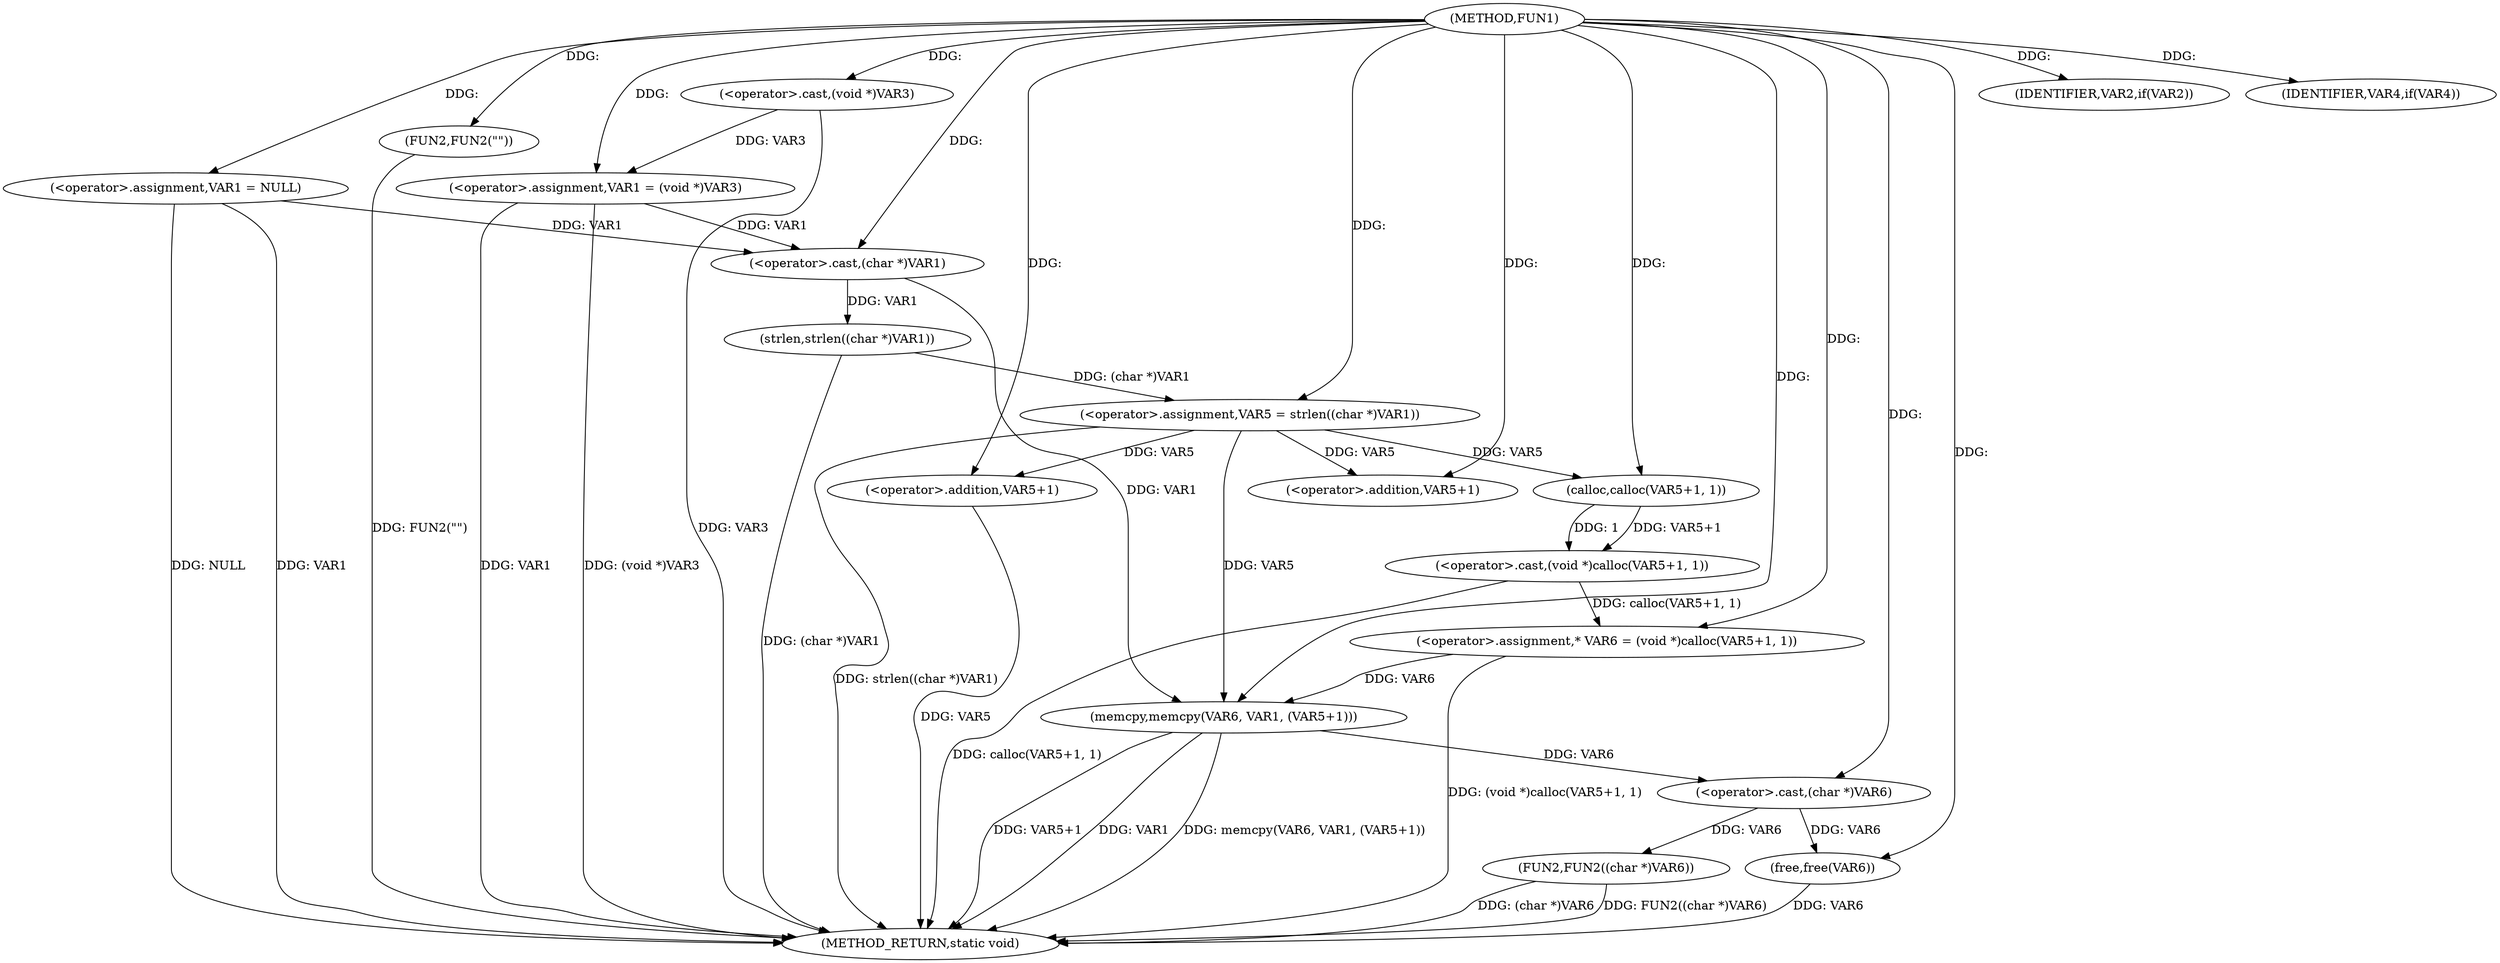 digraph FUN1 {  
"1000100" [label = "(METHOD,FUN1)" ]
"1000151" [label = "(METHOD_RETURN,static void)" ]
"1000103" [label = "(<operator>.assignment,VAR1 = NULL)" ]
"1000107" [label = "(IDENTIFIER,VAR2,if(VAR2))" ]
"1000109" [label = "(FUN2,FUN2(\"\"))" ]
"1000113" [label = "(<operator>.assignment,VAR1 = (void *)VAR3)" ]
"1000115" [label = "(<operator>.cast,(void *)VAR3)" ]
"1000119" [label = "(IDENTIFIER,VAR4,if(VAR4))" ]
"1000123" [label = "(<operator>.assignment,VAR5 = strlen((char *)VAR1))" ]
"1000125" [label = "(strlen,strlen((char *)VAR1))" ]
"1000126" [label = "(<operator>.cast,(char *)VAR1)" ]
"1000130" [label = "(<operator>.assignment,* VAR6 = (void *)calloc(VAR5+1, 1))" ]
"1000132" [label = "(<operator>.cast,(void *)calloc(VAR5+1, 1))" ]
"1000134" [label = "(calloc,calloc(VAR5+1, 1))" ]
"1000135" [label = "(<operator>.addition,VAR5+1)" ]
"1000139" [label = "(memcpy,memcpy(VAR6, VAR1, (VAR5+1)))" ]
"1000142" [label = "(<operator>.addition,VAR5+1)" ]
"1000145" [label = "(FUN2,FUN2((char *)VAR6))" ]
"1000146" [label = "(<operator>.cast,(char *)VAR6)" ]
"1000149" [label = "(free,free(VAR6))" ]
  "1000115" -> "1000151"  [ label = "DDG: VAR3"] 
  "1000139" -> "1000151"  [ label = "DDG: VAR5+1"] 
  "1000123" -> "1000151"  [ label = "DDG: strlen((char *)VAR1)"] 
  "1000103" -> "1000151"  [ label = "DDG: VAR1"] 
  "1000103" -> "1000151"  [ label = "DDG: NULL"] 
  "1000113" -> "1000151"  [ label = "DDG: VAR1"] 
  "1000113" -> "1000151"  [ label = "DDG: (void *)VAR3"] 
  "1000149" -> "1000151"  [ label = "DDG: VAR6"] 
  "1000145" -> "1000151"  [ label = "DDG: (char *)VAR6"] 
  "1000109" -> "1000151"  [ label = "DDG: FUN2(\"\")"] 
  "1000125" -> "1000151"  [ label = "DDG: (char *)VAR1"] 
  "1000130" -> "1000151"  [ label = "DDG: (void *)calloc(VAR5+1, 1)"] 
  "1000139" -> "1000151"  [ label = "DDG: VAR1"] 
  "1000139" -> "1000151"  [ label = "DDG: memcpy(VAR6, VAR1, (VAR5+1))"] 
  "1000132" -> "1000151"  [ label = "DDG: calloc(VAR5+1, 1)"] 
  "1000142" -> "1000151"  [ label = "DDG: VAR5"] 
  "1000145" -> "1000151"  [ label = "DDG: FUN2((char *)VAR6)"] 
  "1000100" -> "1000103"  [ label = "DDG: "] 
  "1000100" -> "1000107"  [ label = "DDG: "] 
  "1000100" -> "1000109"  [ label = "DDG: "] 
  "1000115" -> "1000113"  [ label = "DDG: VAR3"] 
  "1000100" -> "1000113"  [ label = "DDG: "] 
  "1000100" -> "1000115"  [ label = "DDG: "] 
  "1000100" -> "1000119"  [ label = "DDG: "] 
  "1000125" -> "1000123"  [ label = "DDG: (char *)VAR1"] 
  "1000100" -> "1000123"  [ label = "DDG: "] 
  "1000126" -> "1000125"  [ label = "DDG: VAR1"] 
  "1000103" -> "1000126"  [ label = "DDG: VAR1"] 
  "1000113" -> "1000126"  [ label = "DDG: VAR1"] 
  "1000100" -> "1000126"  [ label = "DDG: "] 
  "1000132" -> "1000130"  [ label = "DDG: calloc(VAR5+1, 1)"] 
  "1000100" -> "1000130"  [ label = "DDG: "] 
  "1000134" -> "1000132"  [ label = "DDG: VAR5+1"] 
  "1000134" -> "1000132"  [ label = "DDG: 1"] 
  "1000123" -> "1000134"  [ label = "DDG: VAR5"] 
  "1000100" -> "1000134"  [ label = "DDG: "] 
  "1000123" -> "1000135"  [ label = "DDG: VAR5"] 
  "1000100" -> "1000135"  [ label = "DDG: "] 
  "1000130" -> "1000139"  [ label = "DDG: VAR6"] 
  "1000100" -> "1000139"  [ label = "DDG: "] 
  "1000126" -> "1000139"  [ label = "DDG: VAR1"] 
  "1000123" -> "1000139"  [ label = "DDG: VAR5"] 
  "1000100" -> "1000142"  [ label = "DDG: "] 
  "1000123" -> "1000142"  [ label = "DDG: VAR5"] 
  "1000146" -> "1000145"  [ label = "DDG: VAR6"] 
  "1000139" -> "1000146"  [ label = "DDG: VAR6"] 
  "1000100" -> "1000146"  [ label = "DDG: "] 
  "1000146" -> "1000149"  [ label = "DDG: VAR6"] 
  "1000100" -> "1000149"  [ label = "DDG: "] 
}
